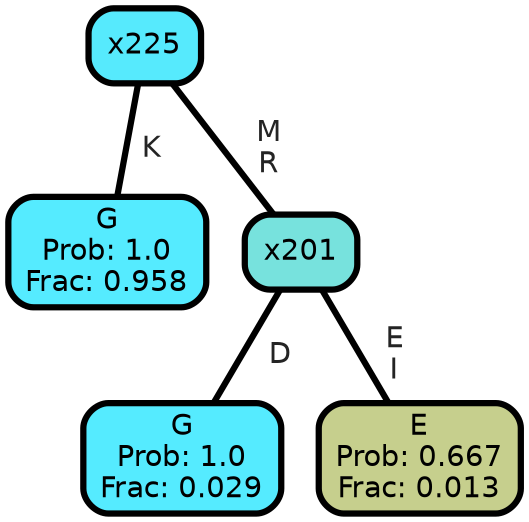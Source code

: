 graph Tree {
node [shape=box, style="filled, rounded",color="black",penwidth="3",fontcolor="black",                 fontname=helvetica] ;
graph [ranksep="0 equally", splines=straight,                 bgcolor=transparent, dpi=200] ;
edge [fontname=helvetica, fontweight=bold,fontcolor=grey14,color=black] ;
0 [label="G
Prob: 1.0
Frac: 0.958", fillcolor="#55ebff"] ;
1 [label="x225", fillcolor="#56eafd"] ;
2 [label="G
Prob: 1.0
Frac: 0.029", fillcolor="#55ebff"] ;
3 [label="x201", fillcolor="#77e2dd"] ;
4 [label="E
Prob: 0.667
Frac: 0.013", fillcolor="#c6cf8d"] ;
1 -- 0 [label=" K",penwidth=3] ;
1 -- 3 [label=" M\n R",penwidth=3] ;
3 -- 2 [label=" D",penwidth=3] ;
3 -- 4 [label=" E\n I",penwidth=3] ;
{rank = same;}}